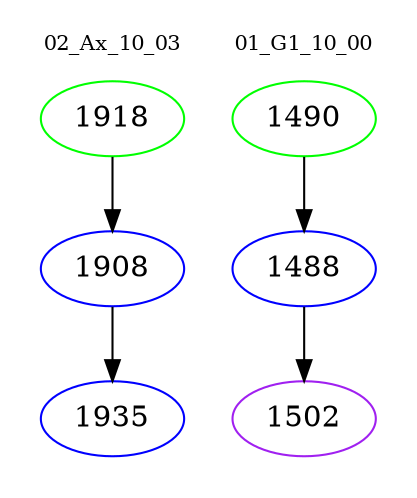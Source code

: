 digraph{
subgraph cluster_0 {
color = white
label = "02_Ax_10_03";
fontsize=10;
T0_1918 [label="1918", color="green"]
T0_1918 -> T0_1908 [color="black"]
T0_1908 [label="1908", color="blue"]
T0_1908 -> T0_1935 [color="black"]
T0_1935 [label="1935", color="blue"]
}
subgraph cluster_1 {
color = white
label = "01_G1_10_00";
fontsize=10;
T1_1490 [label="1490", color="green"]
T1_1490 -> T1_1488 [color="black"]
T1_1488 [label="1488", color="blue"]
T1_1488 -> T1_1502 [color="black"]
T1_1502 [label="1502", color="purple"]
}
}
